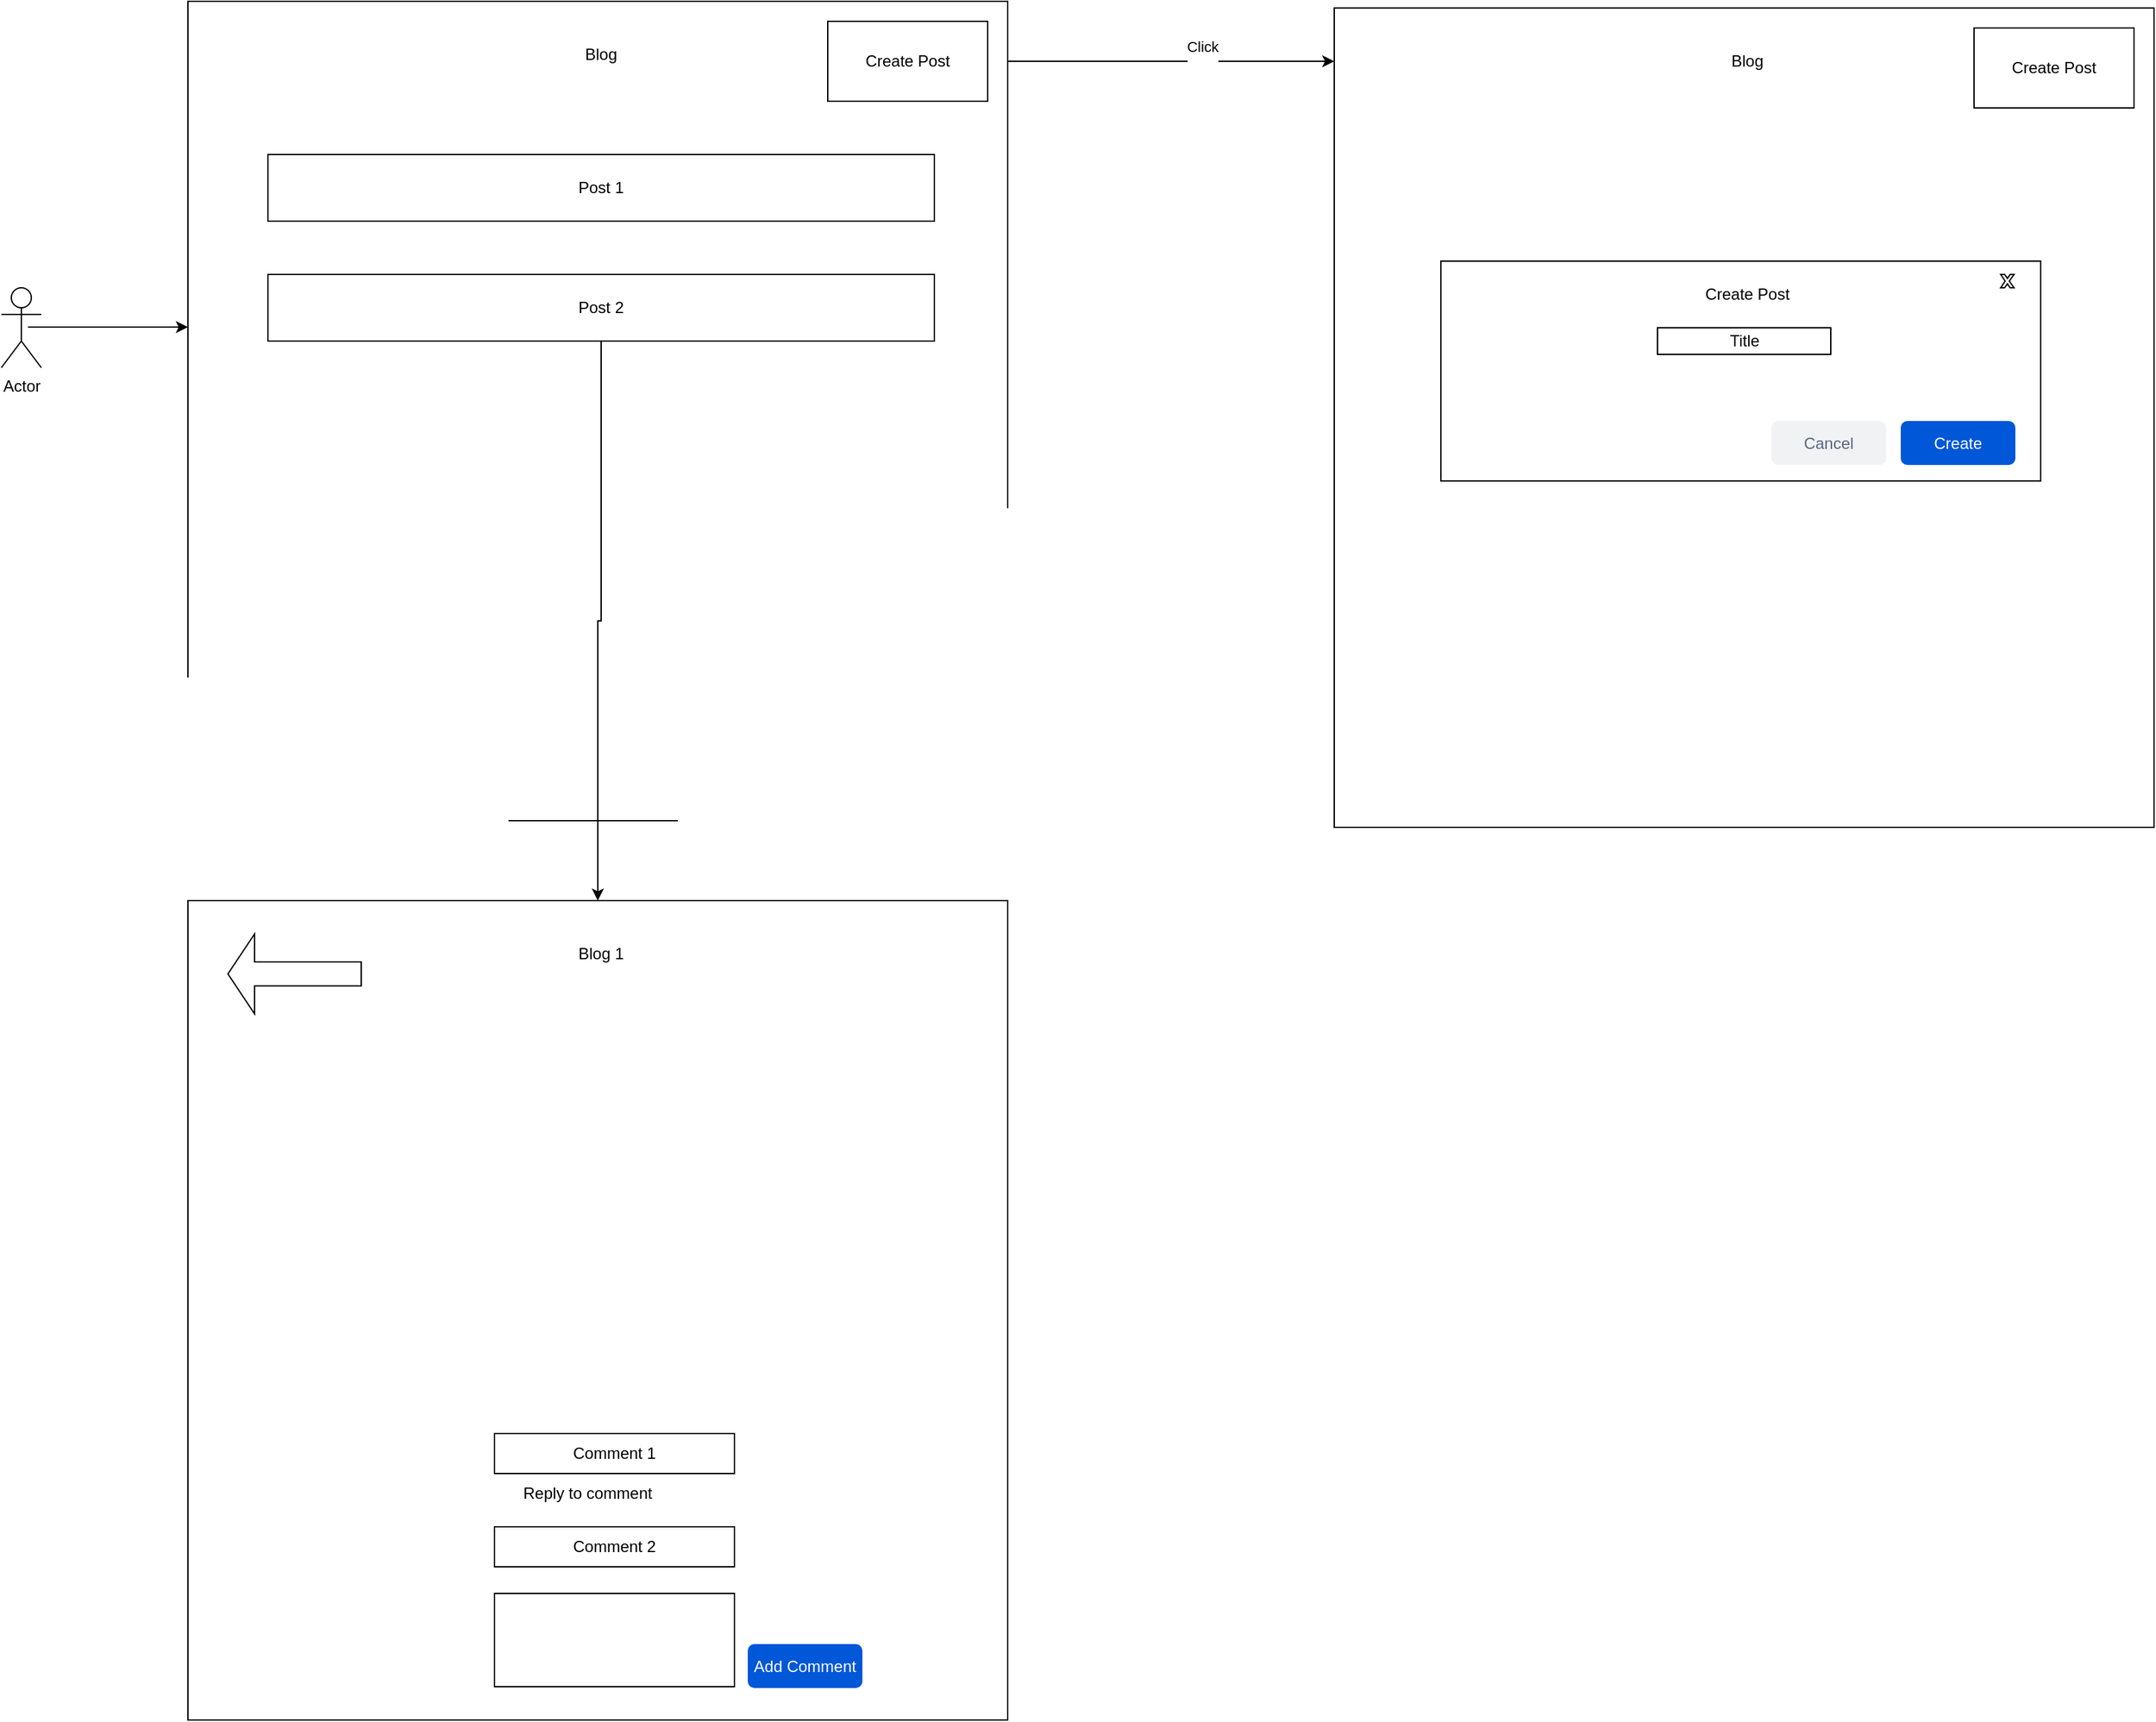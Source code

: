 <mxfile version="24.9.2" pages="9">
  <diagram name="App Overview" id="0c5tFVvAAkG9lXj8FfHK">
    <mxGraphModel dx="1140" dy="722" grid="1" gridSize="10" guides="1" tooltips="1" connect="1" arrows="1" fold="1" page="1" pageScale="1" pageWidth="850" pageHeight="1100" math="0" shadow="0">
      <root>
        <mxCell id="0" />
        <mxCell id="1" parent="0" />
        <mxCell id="r4vun5KaD06_ax7y5HN8-2" value="Actor" style="shape=umlActor;verticalLabelPosition=bottom;verticalAlign=top;html=1;outlineConnect=0;" vertex="1" parent="1">
          <mxGeometry x="30" y="250" width="30" height="60" as="geometry" />
        </mxCell>
        <mxCell id="r4vun5KaD06_ax7y5HN8-3" value="" style="endArrow=classic;html=1;rounded=0;" edge="1" parent="1">
          <mxGeometry width="50" height="50" relative="1" as="geometry">
            <mxPoint x="50" y="279.5" as="sourcePoint" />
            <mxPoint x="170" y="279.5" as="targetPoint" />
          </mxGeometry>
        </mxCell>
        <mxCell id="r4vun5KaD06_ax7y5HN8-12" value="" style="endArrow=classic;html=1;rounded=0;" edge="1" parent="1" source="r4vun5KaD06_ax7y5HN8-11">
          <mxGeometry width="50" height="50" relative="1" as="geometry">
            <mxPoint x="770" y="80" as="sourcePoint" />
            <mxPoint x="1030" y="80" as="targetPoint" />
          </mxGeometry>
        </mxCell>
        <mxCell id="r4vun5KaD06_ax7y5HN8-21" value="Click&lt;div&gt;&lt;br&gt;&lt;/div&gt;" style="edgeLabel;html=1;align=center;verticalAlign=middle;resizable=0;points=[];" vertex="1" connectable="0" parent="r4vun5KaD06_ax7y5HN8-12">
          <mxGeometry x="0.234" y="4" relative="1" as="geometry">
            <mxPoint as="offset" />
          </mxGeometry>
        </mxCell>
        <mxCell id="r4vun5KaD06_ax7y5HN8-14" value="" style="group" vertex="1" connectable="0" parent="1">
          <mxGeometry x="170" y="35" width="615" height="615" as="geometry" />
        </mxCell>
        <mxCell id="r4vun5KaD06_ax7y5HN8-1" value="" style="whiteSpace=wrap;html=1;aspect=fixed;" vertex="1" parent="r4vun5KaD06_ax7y5HN8-14">
          <mxGeometry width="615" height="615" as="geometry" />
        </mxCell>
        <mxCell id="r4vun5KaD06_ax7y5HN8-6" value="Post 1" style="rounded=0;whiteSpace=wrap;html=1;" vertex="1" parent="r4vun5KaD06_ax7y5HN8-14">
          <mxGeometry x="60" y="115" width="500" height="50" as="geometry" />
        </mxCell>
        <mxCell id="r4vun5KaD06_ax7y5HN8-9" value="Post 2" style="rounded=0;whiteSpace=wrap;html=1;" vertex="1" parent="r4vun5KaD06_ax7y5HN8-14">
          <mxGeometry x="60" y="205" width="500" height="50" as="geometry" />
        </mxCell>
        <mxCell id="r4vun5KaD06_ax7y5HN8-10" value="Blog" style="text;html=1;align=center;verticalAlign=middle;whiteSpace=wrap;rounded=0;" vertex="1" parent="r4vun5KaD06_ax7y5HN8-14">
          <mxGeometry x="280" y="25" width="60" height="30" as="geometry" />
        </mxCell>
        <mxCell id="r4vun5KaD06_ax7y5HN8-11" value="Create Post" style="rounded=0;whiteSpace=wrap;html=1;" vertex="1" parent="r4vun5KaD06_ax7y5HN8-14">
          <mxGeometry x="480" y="15" width="120" height="60" as="geometry" />
        </mxCell>
        <mxCell id="r4vun5KaD06_ax7y5HN8-15" value="" style="group" vertex="1" connectable="0" parent="1">
          <mxGeometry x="1030" y="40" width="615" height="615" as="geometry" />
        </mxCell>
        <mxCell id="r4vun5KaD06_ax7y5HN8-16" value="" style="whiteSpace=wrap;html=1;aspect=fixed;" vertex="1" parent="r4vun5KaD06_ax7y5HN8-15">
          <mxGeometry width="615" height="615" as="geometry" />
        </mxCell>
        <mxCell id="r4vun5KaD06_ax7y5HN8-18" value="" style="rounded=0;whiteSpace=wrap;html=1;" vertex="1" parent="r4vun5KaD06_ax7y5HN8-15">
          <mxGeometry x="80" y="190" width="450" height="165" as="geometry" />
        </mxCell>
        <mxCell id="r4vun5KaD06_ax7y5HN8-19" value="Blog" style="text;html=1;align=center;verticalAlign=middle;whiteSpace=wrap;rounded=0;" vertex="1" parent="r4vun5KaD06_ax7y5HN8-15">
          <mxGeometry x="280" y="25" width="60" height="30" as="geometry" />
        </mxCell>
        <mxCell id="r4vun5KaD06_ax7y5HN8-20" value="Create Post" style="rounded=0;whiteSpace=wrap;html=1;" vertex="1" parent="r4vun5KaD06_ax7y5HN8-15">
          <mxGeometry x="480" y="15" width="120" height="60" as="geometry" />
        </mxCell>
        <mxCell id="r4vun5KaD06_ax7y5HN8-22" value="Create Post" style="text;html=1;align=center;verticalAlign=middle;whiteSpace=wrap;rounded=0;" vertex="1" parent="r4vun5KaD06_ax7y5HN8-15">
          <mxGeometry x="260" y="200" width="100" height="30" as="geometry" />
        </mxCell>
        <mxCell id="r4vun5KaD06_ax7y5HN8-23" value="" style="verticalLabelPosition=bottom;verticalAlign=top;html=1;shape=mxgraph.basic.x" vertex="1" parent="r4vun5KaD06_ax7y5HN8-15">
          <mxGeometry x="500" y="200" width="10" height="10" as="geometry" />
        </mxCell>
        <mxCell id="r4vun5KaD06_ax7y5HN8-24" value="Title" style="rounded=0;whiteSpace=wrap;html=1;" vertex="1" parent="r4vun5KaD06_ax7y5HN8-15">
          <mxGeometry x="242.5" y="240" width="130" height="20" as="geometry" />
        </mxCell>
        <mxCell id="r4vun5KaD06_ax7y5HN8-25" value="Create" style="rounded=1;fillColor=#0057D8;align=center;strokeColor=none;html=1;whiteSpace=wrap;fontColor=#ffffff;fontSize=12;sketch=0;" vertex="1" parent="r4vun5KaD06_ax7y5HN8-15">
          <mxGeometry x="425" y="310" width="86" height="33" as="geometry" />
        </mxCell>
        <mxCell id="r4vun5KaD06_ax7y5HN8-26" value="" style="html=1;shadow=0;dashed=0;shape=mxgraph.atlassian.checkbox;fillColor=#008465;strokeColor=none;html=1;sketch=0;" vertex="1" parent="r4vun5KaD06_ax7y5HN8-15">
          <mxGeometry x="400" y="319" width="14" height="14" as="geometry" />
        </mxCell>
        <mxCell id="r4vun5KaD06_ax7y5HN8-27" value="Cancel" style="rounded=1;fillColor=#F1F2F4;strokeColor=none;html=1;whiteSpace=wrap;fontColor=#596780;align=center;verticalAlign=middle;fontStyle=0;fontSize=12;sketch=0;" vertex="1" parent="r4vun5KaD06_ax7y5HN8-15">
          <mxGeometry x="328" y="310" width="86" height="33" as="geometry" />
        </mxCell>
        <mxCell id="YO2HToKKsO0m4CNEfXb3-3" value="" style="group" vertex="1" connectable="0" parent="1">
          <mxGeometry x="170.0" y="710" width="615" height="615" as="geometry" />
        </mxCell>
        <mxCell id="YO2HToKKsO0m4CNEfXb3-4" value="" style="whiteSpace=wrap;html=1;aspect=fixed;" vertex="1" parent="YO2HToKKsO0m4CNEfXb3-3">
          <mxGeometry width="615" height="615" as="geometry" />
        </mxCell>
        <mxCell id="YO2HToKKsO0m4CNEfXb3-7" value="Blog 1" style="text;html=1;align=center;verticalAlign=middle;whiteSpace=wrap;rounded=0;" vertex="1" parent="YO2HToKKsO0m4CNEfXb3-3">
          <mxGeometry x="280" y="25" width="60" height="30" as="geometry" />
        </mxCell>
        <mxCell id="YO2HToKKsO0m4CNEfXb3-9" value="" style="rounded=0;whiteSpace=wrap;html=1;" vertex="1" parent="YO2HToKKsO0m4CNEfXb3-3">
          <mxGeometry x="230" y="520" width="180" height="70" as="geometry" />
        </mxCell>
        <mxCell id="YO2HToKKsO0m4CNEfXb3-10" value="Add Comment" style="rounded=1;fillColor=#0057D8;strokeColor=none;html=1;whiteSpace=wrap;fontColor=#ffffff;align=center;verticalAlign=middle;fontStyle=0;fontSize=12;sketch=0;" vertex="1" parent="YO2HToKKsO0m4CNEfXb3-3">
          <mxGeometry x="420.0" y="558" width="86" height="33" as="geometry" />
        </mxCell>
        <mxCell id="YO2HToKKsO0m4CNEfXb3-11" value="Comment 1" style="rounded=0;whiteSpace=wrap;html=1;" vertex="1" parent="YO2HToKKsO0m4CNEfXb3-3">
          <mxGeometry x="230" y="400" width="180" height="30" as="geometry" />
        </mxCell>
        <mxCell id="YO2HToKKsO0m4CNEfXb3-12" value="Comment 2" style="rounded=0;whiteSpace=wrap;html=1;" vertex="1" parent="YO2HToKKsO0m4CNEfXb3-3">
          <mxGeometry x="230" y="470" width="180" height="30" as="geometry" />
        </mxCell>
        <mxCell id="YO2HToKKsO0m4CNEfXb3-14" value="Reply to comment" style="text;html=1;align=center;verticalAlign=middle;whiteSpace=wrap;rounded=0;" vertex="1" parent="YO2HToKKsO0m4CNEfXb3-3">
          <mxGeometry x="240" y="430" width="120" height="30" as="geometry" />
        </mxCell>
        <mxCell id="YO2HToKKsO0m4CNEfXb3-17" value="" style="shape=singleArrow;direction=west;whiteSpace=wrap;html=1;" vertex="1" parent="YO2HToKKsO0m4CNEfXb3-3">
          <mxGeometry x="30.0" y="25" width="100" height="60" as="geometry" />
        </mxCell>
        <mxCell id="YO2HToKKsO0m4CNEfXb3-16" style="edgeStyle=orthogonalEdgeStyle;rounded=0;orthogonalLoop=1;jettySize=auto;html=1;" edge="1" parent="1" source="r4vun5KaD06_ax7y5HN8-9" target="YO2HToKKsO0m4CNEfXb3-4">
          <mxGeometry relative="1" as="geometry" />
        </mxCell>
      </root>
    </mxGraphModel>
  </diagram>
  <diagram id="RkS-4mS7XXtay7RBTQX0" name="user engage app high level">
    <mxGraphModel dx="1026" dy="1750" grid="1" gridSize="10" guides="1" tooltips="1" connect="1" arrows="1" fold="1" page="1" pageScale="1" pageWidth="850" pageHeight="1100" math="0" shadow="0">
      <root>
        <mxCell id="0" />
        <mxCell id="1" parent="0" />
        <mxCell id="d6imGD6iK98xg0nwXcYG-7" style="edgeStyle=orthogonalEdgeStyle;rounded=0;orthogonalLoop=1;jettySize=auto;html=1;" edge="1" parent="1" source="d6imGD6iK98xg0nwXcYG-2" target="d6imGD6iK98xg0nwXcYG-6">
          <mxGeometry relative="1" as="geometry" />
        </mxCell>
        <mxCell id="d6imGD6iK98xg0nwXcYG-2" value="Actor" style="shape=umlActor;verticalLabelPosition=bottom;verticalAlign=top;html=1;outlineConnect=0;" vertex="1" parent="1">
          <mxGeometry x="30" y="150" width="30" height="60" as="geometry" />
        </mxCell>
        <mxCell id="d6imGD6iK98xg0nwXcYG-4" value="Browser&lt;div&gt;&lt;br&gt;&lt;/div&gt;" style="image;aspect=fixed;html=1;points=[];align=center;fontSize=12;image=img/lib/azure2/general/Browser.svg;" vertex="1" parent="1">
          <mxGeometry x="250" y="150" width="65" height="52" as="geometry" />
        </mxCell>
        <mxCell id="d6imGD6iK98xg0nwXcYG-8" style="edgeStyle=orthogonalEdgeStyle;rounded=0;orthogonalLoop=1;jettySize=auto;html=1;" edge="1" parent="1" source="d6imGD6iK98xg0nwXcYG-6" target="d6imGD6iK98xg0nwXcYG-3">
          <mxGeometry relative="1" as="geometry" />
        </mxCell>
        <mxCell id="d6imGD6iK98xg0nwXcYG-6" value="&lt;table&gt;&lt;tbody&gt;&lt;tr&gt;&lt;td&gt;&lt;br&gt;&lt;/td&gt;&lt;td&gt;&lt;br&gt;&lt;/td&gt;&lt;td&gt;&lt;br&gt;&lt;/td&gt;&lt;td&gt;&lt;br&gt;&lt;/td&gt;&lt;td&gt;&lt;br&gt;&lt;/td&gt;&lt;td&gt;&lt;br&gt;&lt;/td&gt;&lt;td&gt;&lt;br&gt;&lt;/td&gt;&lt;/tr&gt;&lt;tr&gt;&lt;td&gt;&lt;br&gt;&lt;/td&gt;&lt;td&gt;&lt;br&gt;&lt;/td&gt;&lt;td&gt;&lt;br&gt;&lt;/td&gt;&lt;td&gt;&lt;br&gt;&lt;/td&gt;&lt;td&gt;&lt;br&gt;&lt;/td&gt;&lt;td&gt;&lt;br&gt;&lt;/td&gt;&lt;td&gt;&lt;br&gt;&lt;/td&gt;&lt;/tr&gt;&lt;tr&gt;&lt;td&gt;&lt;br&gt;&lt;/td&gt;&lt;td&gt;&lt;br&gt;&lt;/td&gt;&lt;td&gt;&lt;br&gt;&lt;/td&gt;&lt;td&gt;&lt;br&gt;&lt;/td&gt;&lt;td&gt;&lt;br&gt;&lt;/td&gt;&lt;td&gt;&lt;br&gt;&lt;/td&gt;&lt;td&gt;&lt;br&gt;&lt;/td&gt;&lt;/tr&gt;&lt;tr&gt;&lt;td&gt;&lt;br&gt;&lt;/td&gt;&lt;td&gt;&lt;br&gt;&lt;/td&gt;&lt;td&gt;&lt;br&gt;&lt;/td&gt;&lt;td&gt;&lt;br&gt;&lt;/td&gt;&lt;td&gt;&lt;br&gt;&lt;/td&gt;&lt;td&gt;&lt;br&gt;&lt;/td&gt;&lt;td&gt;&lt;br&gt;&lt;/td&gt;&lt;/tr&gt;&lt;tr&gt;&lt;td&gt;&lt;br&gt;&lt;/td&gt;&lt;td&gt;&lt;br&gt;&lt;/td&gt;&lt;td&gt;&lt;br&gt;&lt;/td&gt;&lt;td&gt;&lt;br&gt;&lt;/td&gt;&lt;td&gt;&lt;br&gt;&lt;/td&gt;&lt;td&gt;&lt;br&gt;&lt;/td&gt;&lt;td&gt;&lt;br&gt;&lt;/td&gt;&lt;/tr&gt;&lt;tr&gt;&lt;td&gt;&lt;br&gt;&lt;/td&gt;&lt;td&gt;&lt;br&gt;&lt;/td&gt;&lt;td&gt;&lt;br&gt;&lt;/td&gt;&lt;td&gt;&lt;br&gt;&lt;/td&gt;&lt;td&gt;&lt;br&gt;&lt;/td&gt;&lt;td&gt;&lt;br&gt;&lt;/td&gt;&lt;td&gt;&lt;br&gt;&lt;/td&gt;&lt;/tr&gt;&lt;tr&gt;&lt;td&gt;&lt;br&gt;&lt;/td&gt;&lt;td&gt;&lt;br&gt;&lt;/td&gt;&lt;td&gt;&lt;br&gt;&lt;/td&gt;&lt;td&gt;&lt;br&gt;&lt;/td&gt;&lt;td&gt;&lt;br&gt;&lt;/td&gt;&lt;td&gt;&lt;br&gt;&lt;/td&gt;&lt;td&gt;&lt;br&gt;&lt;/td&gt;&lt;/tr&gt;&lt;/tbody&gt;&lt;/table&gt;" style="fontColor=#0066CC;verticalAlign=top;verticalLabelPosition=bottom;labelPosition=center;align=center;html=1;outlineConnect=0;fillColor=#CCCCCC;strokeColor=#6881B3;gradientColor=none;gradientDirection=north;strokeWidth=2;shape=mxgraph.networks.pc;" vertex="1" parent="1">
          <mxGeometry x="90" y="145" width="100" height="70" as="geometry" />
        </mxCell>
        <mxCell id="d6imGD6iK98xg0nwXcYG-9" style="edgeStyle=orthogonalEdgeStyle;rounded=0;orthogonalLoop=1;jettySize=auto;html=1;entryX=-0.062;entryY=0.615;entryDx=0;entryDy=0;entryPerimeter=0;" edge="1" parent="1" source="d6imGD6iK98xg0nwXcYG-6" target="d6imGD6iK98xg0nwXcYG-4">
          <mxGeometry relative="1" as="geometry" />
        </mxCell>
        <mxCell id="d6imGD6iK98xg0nwXcYG-11" value="" style="group" vertex="1" connectable="0" parent="1">
          <mxGeometry x="85" y="-70" width="110" height="120" as="geometry" />
        </mxCell>
        <mxCell id="d6imGD6iK98xg0nwXcYG-10" value="Public ip: 0.0.0.1" style="rounded=0;whiteSpace=wrap;html=1;glass=1;verticalAlign=top;" vertex="1" parent="d6imGD6iK98xg0nwXcYG-11">
          <mxGeometry width="110" height="120" as="geometry" />
        </mxCell>
        <mxCell id="d6imGD6iK98xg0nwXcYG-3" value="Router&lt;div&gt;&lt;br&gt;&lt;/div&gt;" style="sketch=0;verticalLabelPosition=bottom;sketch=0;aspect=fixed;html=1;verticalAlign=top;strokeColor=none;fillColor=#000000;align=center;outlineConnect=0;pointerEvents=1;shape=mxgraph.citrix2.wifi_router;" vertex="1" parent="d6imGD6iK98xg0nwXcYG-11">
          <mxGeometry x="30.05" y="50" width="49.9" height="50" as="geometry" />
        </mxCell>
        <mxCell id="d6imGD6iK98xg0nwXcYG-18" style="edgeStyle=orthogonalEdgeStyle;rounded=0;orthogonalLoop=1;jettySize=auto;html=1;entryX=0.556;entryY=0;entryDx=0;entryDy=0;entryPerimeter=0;" edge="1" parent="1" source="d6imGD6iK98xg0nwXcYG-4" target="d6imGD6iK98xg0nwXcYG-20">
          <mxGeometry relative="1" as="geometry">
            <mxPoint x="561.005" y="177.35" as="targetPoint" />
          </mxGeometry>
        </mxCell>
        <mxCell id="d6imGD6iK98xg0nwXcYG-19" value="blog.com" style="edgeLabel;html=1;align=center;verticalAlign=middle;resizable=0;points=[];" vertex="1" connectable="0" parent="d6imGD6iK98xg0nwXcYG-18">
          <mxGeometry x="-0.434" y="1" relative="1" as="geometry">
            <mxPoint x="25" y="1" as="offset" />
          </mxGeometry>
        </mxCell>
        <mxCell id="d6imGD6iK98xg0nwXcYG-22" value="" style="edgeStyle=orthogonalEdgeStyle;rounded=0;orthogonalLoop=1;jettySize=auto;html=1;" edge="1" parent="1" source="d6imGD6iK98xg0nwXcYG-20" target="d6imGD6iK98xg0nwXcYG-21">
          <mxGeometry relative="1" as="geometry" />
        </mxCell>
        <mxCell id="d6imGD6iK98xg0nwXcYG-20" value="" style="points=[];aspect=fixed;html=1;align=center;shadow=0;dashed=0;fillColor=#FF6A00;strokeColor=none;shape=mxgraph.alibaba_cloud.dns_domain_name_system;" vertex="1" parent="1">
          <mxGeometry x="370" y="380" width="55.8" height="54.9" as="geometry" />
        </mxCell>
        <mxCell id="d6imGD6iK98xg0nwXcYG-24" style="edgeStyle=orthogonalEdgeStyle;rounded=0;orthogonalLoop=1;jettySize=auto;html=1;" edge="1" parent="1" source="d6imGD6iK98xg0nwXcYG-21" target="d6imGD6iK98xg0nwXcYG-31">
          <mxGeometry relative="1" as="geometry">
            <mxPoint x="511.9" y="210" as="targetPoint" />
          </mxGeometry>
        </mxCell>
        <mxCell id="d6imGD6iK98xg0nwXcYG-25" value="yes" style="edgeLabel;html=1;align=center;verticalAlign=middle;resizable=0;points=[];" vertex="1" connectable="0" parent="d6imGD6iK98xg0nwXcYG-24">
          <mxGeometry x="-0.348" relative="1" as="geometry">
            <mxPoint as="offset" />
          </mxGeometry>
        </mxCell>
        <mxCell id="d6imGD6iK98xg0nwXcYG-30" style="edgeStyle=orthogonalEdgeStyle;rounded=0;orthogonalLoop=1;jettySize=auto;html=1;entryX=0;entryY=0.5;entryDx=0;entryDy=0;" edge="1" parent="1" source="d6imGD6iK98xg0nwXcYG-21" target="d6imGD6iK98xg0nwXcYG-29">
          <mxGeometry relative="1" as="geometry" />
        </mxCell>
        <mxCell id="d6imGD6iK98xg0nwXcYG-21" value="domain exists?" style="rhombus;whiteSpace=wrap;html=1;fillColor=#FF6A00;strokeColor=none;shadow=0;dashed=0;" vertex="1" parent="1">
          <mxGeometry x="493.7" y="367.45" width="76.3" height="80" as="geometry" />
        </mxCell>
        <mxCell id="d6imGD6iK98xg0nwXcYG-29" value="DNS not found" style="rounded=0;whiteSpace=wrap;html=1;" vertex="1" parent="1">
          <mxGeometry x="630" y="374.9" width="76.3" height="60" as="geometry" />
        </mxCell>
        <UserObject label="Server&lt;div&gt;&lt;br&gt;&lt;/div&gt;" link="data:page/id,MyQ6K6mgserKstN5wtNk" id="d6imGD6iK98xg0nwXcYG-31">
          <mxCell style="image;html=1;image=img/lib/clip_art/computers/Server_128x128.png" vertex="1" parent="1">
            <mxGeometry x="480" y="145" width="80" height="80" as="geometry" />
          </mxCell>
        </UserObject>
      </root>
    </mxGraphModel>
  </diagram>
  <diagram id="tY4K5Jx5A_PS14t0Z0hS" name="App architecture">
    <mxGraphModel dx="1026" dy="1750" grid="1" gridSize="10" guides="1" tooltips="1" connect="1" arrows="1" fold="1" page="1" pageScale="1" pageWidth="850" pageHeight="1100" math="0" shadow="0">
      <root>
        <mxCell id="0" />
        <mxCell id="1" parent="0" />
        <mxCell id="6vz8rKe293q5rdwhXEcq-6" value="" style="edgeStyle=orthogonalEdgeStyle;rounded=0;orthogonalLoop=1;jettySize=auto;html=1;" edge="1" parent="1" source="ovbPul3jTtXf5PKCSd0V-1" target="6vz8rKe293q5rdwhXEcq-5">
          <mxGeometry relative="1" as="geometry" />
        </mxCell>
        <mxCell id="6vz8rKe293q5rdwhXEcq-8" value="" style="edgeStyle=orthogonalEdgeStyle;rounded=0;orthogonalLoop=1;jettySize=auto;html=1;" edge="1" parent="1" source="ovbPul3jTtXf5PKCSd0V-1" target="6vz8rKe293q5rdwhXEcq-7">
          <mxGeometry relative="1" as="geometry" />
        </mxCell>
        <mxCell id="6vz8rKe293q5rdwhXEcq-10" value="" style="edgeStyle=orthogonalEdgeStyle;rounded=0;orthogonalLoop=1;jettySize=auto;html=1;" edge="1" parent="1" source="ovbPul3jTtXf5PKCSd0V-1" target="6vz8rKe293q5rdwhXEcq-9">
          <mxGeometry relative="1" as="geometry" />
        </mxCell>
        <mxCell id="6vz8rKe293q5rdwhXEcq-12" value="" style="edgeStyle=orthogonalEdgeStyle;rounded=0;orthogonalLoop=1;jettySize=auto;html=1;" edge="1" parent="1" source="ovbPul3jTtXf5PKCSd0V-1" target="6vz8rKe293q5rdwhXEcq-11">
          <mxGeometry relative="1" as="geometry" />
        </mxCell>
        <mxCell id="6vz8rKe293q5rdwhXEcq-14" value="" style="edgeStyle=orthogonalEdgeStyle;rounded=0;orthogonalLoop=1;jettySize=auto;html=1;" edge="1" parent="1" source="ovbPul3jTtXf5PKCSd0V-1" target="6vz8rKe293q5rdwhXEcq-13">
          <mxGeometry relative="1" as="geometry" />
        </mxCell>
        <mxCell id="6vz8rKe293q5rdwhXEcq-15" style="edgeStyle=orthogonalEdgeStyle;rounded=0;orthogonalLoop=1;jettySize=auto;html=1;" edge="1" parent="1" source="ovbPul3jTtXf5PKCSd0V-1" target="ovbPul3jTtXf5PKCSd0V-2">
          <mxGeometry relative="1" as="geometry" />
        </mxCell>
        <UserObject label="Posts service" link="data:page/id,rYMAm0tguLFf2HyyGp3A" id="ovbPul3jTtXf5PKCSd0V-1">
          <mxCell style="rounded=0;whiteSpace=wrap;html=1;" vertex="1" parent="1">
            <mxGeometry x="360" y="280" width="120" height="60" as="geometry" />
          </mxCell>
        </UserObject>
        <mxCell id="48orE2xQFGeXcOqI29G8-7" style="edgeStyle=orthogonalEdgeStyle;rounded=0;orthogonalLoop=1;jettySize=auto;html=1;entryX=0.5;entryY=1;entryDx=0;entryDy=0;" edge="1" parent="1" source="ovbPul3jTtXf5PKCSd0V-2" target="48orE2xQFGeXcOqI29G8-1">
          <mxGeometry relative="1" as="geometry" />
        </mxCell>
        <mxCell id="48orE2xQFGeXcOqI29G8-9" value="Port: 4001" style="edgeLabel;html=1;align=center;verticalAlign=middle;resizable=0;points=[];" vertex="1" connectable="0" parent="48orE2xQFGeXcOqI29G8-7">
          <mxGeometry x="0.4" y="2" relative="1" as="geometry">
            <mxPoint x="49" y="-2" as="offset" />
          </mxGeometry>
        </mxCell>
        <UserObject label="Comments Service" link="data:page/id,7Gu_2R2dX1TywbfyfCCd" id="ovbPul3jTtXf5PKCSd0V-2">
          <mxCell style="rounded=0;whiteSpace=wrap;html=1;" vertex="1" parent="1">
            <mxGeometry x="360" y="400" width="120" height="60" as="geometry" />
          </mxCell>
        </UserObject>
        <mxCell id="48orE2xQFGeXcOqI29G8-1" value="" style="image;html=1;image=img/lib/clip_art/computers/Server_128x128.png" vertex="1" parent="1">
          <mxGeometry x="170" y="330" width="80" height="80" as="geometry" />
        </mxCell>
        <mxCell id="48orE2xQFGeXcOqI29G8-6" style="edgeStyle=orthogonalEdgeStyle;rounded=0;orthogonalLoop=1;jettySize=auto;html=1;entryX=0.4;entryY=0.013;entryDx=0;entryDy=0;entryPerimeter=0;" edge="1" parent="1" source="ovbPul3jTtXf5PKCSd0V-1" target="48orE2xQFGeXcOqI29G8-1">
          <mxGeometry relative="1" as="geometry" />
        </mxCell>
        <mxCell id="48orE2xQFGeXcOqI29G8-8" value="Port: 4000" style="edgeLabel;html=1;align=center;verticalAlign=middle;resizable=0;points=[];" vertex="1" connectable="0" parent="48orE2xQFGeXcOqI29G8-6">
          <mxGeometry x="0.301" relative="1" as="geometry">
            <mxPoint x="36" as="offset" />
          </mxGeometry>
        </mxCell>
        <mxCell id="6vz8rKe293q5rdwhXEcq-5" value="Get All Posts&lt;div&gt;&lt;br&gt;&lt;/div&gt;" style="whiteSpace=wrap;html=1;rounded=0;" vertex="1" parent="1">
          <mxGeometry x="560" y="-220" width="120" height="60" as="geometry" />
        </mxCell>
        <mxCell id="6vz8rKe293q5rdwhXEcq-7" value="Create Post" style="whiteSpace=wrap;html=1;rounded=0;" vertex="1" parent="1">
          <mxGeometry x="560" y="-110" width="120" height="60" as="geometry" />
        </mxCell>
        <mxCell id="6vz8rKe293q5rdwhXEcq-9" value="Get a specific post" style="whiteSpace=wrap;html=1;rounded=0;" vertex="1" parent="1">
          <mxGeometry x="560" y="-20" width="120" height="60" as="geometry" />
        </mxCell>
        <mxCell id="6vz8rKe293q5rdwhXEcq-11" value="Delete Post" style="whiteSpace=wrap;html=1;rounded=0;" vertex="1" parent="1">
          <mxGeometry x="560" y="80" width="120" height="60" as="geometry" />
        </mxCell>
        <mxCell id="6vz8rKe293q5rdwhXEcq-13" value="Update Post" style="whiteSpace=wrap;html=1;rounded=0;" vertex="1" parent="1">
          <mxGeometry x="560" y="190" width="120" height="60" as="geometry" />
        </mxCell>
      </root>
    </mxGraphModel>
  </diagram>
  <diagram id="rYMAm0tguLFf2HyyGp3A" name="Posts service">
    <mxGraphModel dx="1026" dy="650" grid="1" gridSize="10" guides="1" tooltips="1" connect="1" arrows="1" fold="1" page="1" pageScale="1" pageWidth="850" pageHeight="1100" math="0" shadow="0">
      <root>
        <mxCell id="0" />
        <mxCell id="1" parent="0" />
        <mxCell id="hAyinlRfIFMEokRk3m5p-7" value="Routes" style="swimlane;childLayout=stackLayout;resizeParent=1;resizeParentMax=0;horizontal=1;startSize=20;horizontalStack=0;html=1;" vertex="1" parent="1">
          <mxGeometry x="150" y="320" width="590.0" height="750" as="geometry" />
        </mxCell>
        <mxCell id="hAyinlRfIFMEokRk3m5p-8" value="" style="swimlane;startSize=20;horizontal=0;html=1;" vertex="1" parent="hAyinlRfIFMEokRk3m5p-7">
          <mxGeometry y="20" width="590.0" height="490" as="geometry">
            <mxRectangle y="20" width="480" height="40" as="alternateBounds" />
          </mxGeometry>
        </mxCell>
        <mxCell id="hAyinlRfIFMEokRk3m5p-11" value="Pool" style="swimlane;childLayout=stackLayout;resizeParent=1;resizeParentMax=0;startSize=20;html=1;" vertex="1" parent="hAyinlRfIFMEokRk3m5p-8">
          <mxGeometry x="30.0" y="10" width="365.0" height="480" as="geometry">
            <mxRectangle x="30.0" y="10" width="60" height="30" as="alternateBounds" />
          </mxGeometry>
        </mxCell>
        <mxCell id="hAyinlRfIFMEokRk3m5p-12" value="Path" style="swimlane;startSize=20;html=1;" vertex="1" parent="hAyinlRfIFMEokRk3m5p-11">
          <mxGeometry y="20" width="120" height="460" as="geometry" />
        </mxCell>
        <mxCell id="hAyinlRfIFMEokRk3m5p-16" value="/posts" style="whiteSpace=wrap;html=1;" vertex="1" parent="hAyinlRfIFMEokRk3m5p-12">
          <mxGeometry x="-4.547e-13" y="20" width="120" height="60" as="geometry" />
        </mxCell>
        <mxCell id="hAyinlRfIFMEokRk3m5p-13" value="Method" style="swimlane;startSize=20;html=1;" vertex="1" parent="hAyinlRfIFMEokRk3m5p-11">
          <mxGeometry x="120" y="20" width="120" height="460" as="geometry" />
        </mxCell>
        <mxCell id="hAyinlRfIFMEokRk3m5p-18" value="GET" style="whiteSpace=wrap;html=1;" vertex="1" parent="hAyinlRfIFMEokRk3m5p-13">
          <mxGeometry x="-4.547e-13" y="20" width="120" height="60" as="geometry" />
        </mxCell>
        <mxCell id="wYWVbeK4JS08Cw-v2qcL-2" value="GET" style="whiteSpace=wrap;html=1;" vertex="1" parent="hAyinlRfIFMEokRk3m5p-13">
          <mxGeometry x="-4.547e-13" y="180" width="120" height="60" as="geometry" />
        </mxCell>
        <mxCell id="hAyinlRfIFMEokRk3m5p-14" value="Body?" style="swimlane;startSize=20;html=1;" vertex="1" parent="hAyinlRfIFMEokRk3m5p-11">
          <mxGeometry x="240" y="20" width="125.0" height="460" as="geometry" />
        </mxCell>
        <mxCell id="hAyinlRfIFMEokRk3m5p-24" value="{title:string}" style="whiteSpace=wrap;html=1;" vertex="1" parent="hAyinlRfIFMEokRk3m5p-14">
          <mxGeometry x="-4.547e-13" y="110" width="120" height="60" as="geometry" />
        </mxCell>
        <mxCell id="wYWVbeK4JS08Cw-v2qcL-3" value="X" style="whiteSpace=wrap;html=1;" vertex="1" parent="hAyinlRfIFMEokRk3m5p-14">
          <mxGeometry x="5.0" y="180" width="120" height="60" as="geometry" />
        </mxCell>
        <mxCell id="hAyinlRfIFMEokRk3m5p-15" value="Goal" style="swimlane;startSize=20;html=1;" vertex="1" parent="hAyinlRfIFMEokRk3m5p-8">
          <mxGeometry x="390.0" y="30" width="120" height="460" as="geometry" />
        </mxCell>
        <mxCell id="hAyinlRfIFMEokRk3m5p-19" value="Get All Posts" style="whiteSpace=wrap;html=1;" vertex="1" parent="hAyinlRfIFMEokRk3m5p-15">
          <mxGeometry x="-4.547e-13" y="20" width="120" height="60" as="geometry" />
        </mxCell>
        <mxCell id="hAyinlRfIFMEokRk3m5p-25" value="Create a Post&lt;div&gt;&lt;br&gt;&lt;/div&gt;" style="whiteSpace=wrap;html=1;" vertex="1" parent="hAyinlRfIFMEokRk3m5p-15">
          <mxGeometry x="-4.547e-13" y="110" width="120" height="60" as="geometry" />
        </mxCell>
        <mxCell id="hAyinlRfIFMEokRk3m5p-9" value="Lane 2" style="swimlane;startSize=20;horizontal=0;html=1;" vertex="1" parent="hAyinlRfIFMEokRk3m5p-7">
          <mxGeometry y="510" width="590.0" height="120" as="geometry" />
        </mxCell>
        <mxCell id="hAyinlRfIFMEokRk3m5p-10" value="Lane 3" style="swimlane;startSize=20;horizontal=0;html=1;" vertex="1" parent="hAyinlRfIFMEokRk3m5p-7">
          <mxGeometry y="630" width="590.0" height="120" as="geometry" />
        </mxCell>
        <mxCell id="hAyinlRfIFMEokRk3m5p-22" value="/posts" style="whiteSpace=wrap;html=1;" vertex="1" parent="1">
          <mxGeometry x="180" y="480" width="120" height="60" as="geometry" />
        </mxCell>
        <mxCell id="hAyinlRfIFMEokRk3m5p-23" value="POST" style="whiteSpace=wrap;html=1;" vertex="1" parent="1">
          <mxGeometry x="300" y="480" width="120" height="60" as="geometry" />
        </mxCell>
        <mxCell id="hAyinlRfIFMEokRk3m5p-26" value="X" style="whiteSpace=wrap;html=1;" vertex="1" parent="1">
          <mxGeometry x="420" y="390" width="120" height="60" as="geometry" />
        </mxCell>
        <mxCell id="wYWVbeK4JS08Cw-v2qcL-1" value="/posts/1" style="whiteSpace=wrap;html=1;" vertex="1" parent="1">
          <mxGeometry x="180" y="550" width="120" height="60" as="geometry" />
        </mxCell>
        <mxCell id="wYWVbeK4JS08Cw-v2qcL-4" value="Get a specific post" style="whiteSpace=wrap;html=1;" vertex="1" parent="1">
          <mxGeometry x="540" y="550" width="120" height="60" as="geometry" />
        </mxCell>
      </root>
    </mxGraphModel>
  </diagram>
  <diagram id="7Gu_2R2dX1TywbfyfCCd" name="Comments Service">
    <mxGraphModel dx="1026" dy="650" grid="1" gridSize="10" guides="1" tooltips="1" connect="1" arrows="1" fold="1" page="1" pageScale="1" pageWidth="850" pageHeight="1100" math="0" shadow="0">
      <root>
        <mxCell id="0" />
        <mxCell id="1" parent="0" />
        <mxCell id="FQwBhB1DwmwXMAQHFhK3-1" value="" style="swimlane;startSize=20;horizontal=0;html=1;" vertex="1" parent="1">
          <mxGeometry x="130" y="90" width="590.0" height="490" as="geometry">
            <mxRectangle y="20" width="480" height="40" as="alternateBounds" />
          </mxGeometry>
        </mxCell>
        <mxCell id="FQwBhB1DwmwXMAQHFhK3-2" value="Routes" style="swimlane;childLayout=stackLayout;resizeParent=1;resizeParentMax=0;startSize=20;html=1;" vertex="1" parent="FQwBhB1DwmwXMAQHFhK3-1">
          <mxGeometry x="30.0" y="10" width="365.0" height="480" as="geometry">
            <mxRectangle x="30.0" y="10" width="60" height="30" as="alternateBounds" />
          </mxGeometry>
        </mxCell>
        <mxCell id="FQwBhB1DwmwXMAQHFhK3-3" value="Path" style="swimlane;startSize=20;html=1;" vertex="1" parent="FQwBhB1DwmwXMAQHFhK3-2">
          <mxGeometry y="20" width="120" height="460" as="geometry" />
        </mxCell>
        <mxCell id="FQwBhB1DwmwXMAQHFhK3-4" value="/posts/:id/comments" style="whiteSpace=wrap;html=1;" vertex="1" parent="FQwBhB1DwmwXMAQHFhK3-3">
          <mxGeometry x="-4.547e-13" y="20" width="120" height="60" as="geometry" />
        </mxCell>
        <mxCell id="FQwBhB1DwmwXMAQHFhK3-5" value="Method" style="swimlane;startSize=20;html=1;" vertex="1" parent="FQwBhB1DwmwXMAQHFhK3-2">
          <mxGeometry x="120" y="20" width="120" height="460" as="geometry" />
        </mxCell>
        <mxCell id="FQwBhB1DwmwXMAQHFhK3-6" value="GET" style="whiteSpace=wrap;html=1;" vertex="1" parent="FQwBhB1DwmwXMAQHFhK3-5">
          <mxGeometry x="-4.547e-13" y="20" width="120" height="60" as="geometry" />
        </mxCell>
        <mxCell id="FQwBhB1DwmwXMAQHFhK3-8" value="Body?" style="swimlane;startSize=20;html=1;" vertex="1" parent="FQwBhB1DwmwXMAQHFhK3-2">
          <mxGeometry x="240" y="20" width="125.0" height="460" as="geometry" />
        </mxCell>
        <mxCell id="FQwBhB1DwmwXMAQHFhK3-9" value="{content:string}" style="whiteSpace=wrap;html=1;" vertex="1" parent="FQwBhB1DwmwXMAQHFhK3-8">
          <mxGeometry x="-4.547e-13" y="110" width="120" height="60" as="geometry" />
        </mxCell>
        <mxCell id="FQwBhB1DwmwXMAQHFhK3-11" value="Goal" style="swimlane;startSize=20;html=1;" vertex="1" parent="FQwBhB1DwmwXMAQHFhK3-1">
          <mxGeometry x="390.0" y="30" width="120" height="460" as="geometry" />
        </mxCell>
        <mxCell id="FQwBhB1DwmwXMAQHFhK3-12" value="Get All Comments" style="whiteSpace=wrap;html=1;" vertex="1" parent="FQwBhB1DwmwXMAQHFhK3-11">
          <mxGeometry x="-4.547e-13" y="20" width="120" height="60" as="geometry" />
        </mxCell>
        <mxCell id="FQwBhB1DwmwXMAQHFhK3-13" value="&lt;div&gt;Create a comment&lt;/div&gt;" style="whiteSpace=wrap;html=1;" vertex="1" parent="FQwBhB1DwmwXMAQHFhK3-11">
          <mxGeometry x="-4.547e-13" y="110" width="120" height="60" as="geometry" />
        </mxCell>
        <mxCell id="FQwBhB1DwmwXMAQHFhK3-14" value="/posts/id/comments" style="whiteSpace=wrap;html=1;" vertex="1" parent="1">
          <mxGeometry x="160" y="230" width="120" height="60" as="geometry" />
        </mxCell>
        <mxCell id="FQwBhB1DwmwXMAQHFhK3-15" value="POST" style="whiteSpace=wrap;html=1;" vertex="1" parent="1">
          <mxGeometry x="280" y="230" width="120" height="60" as="geometry" />
        </mxCell>
        <mxCell id="FQwBhB1DwmwXMAQHFhK3-16" value="X" style="whiteSpace=wrap;html=1;" vertex="1" parent="1">
          <mxGeometry x="400" y="140" width="120" height="60" as="geometry" />
        </mxCell>
      </root>
    </mxGraphModel>
  </diagram>
  <diagram id="yVNWeKlrKV_7KSGC9lbd" name="CPU">
    <mxGraphModel dx="1026" dy="650" grid="1" gridSize="10" guides="1" tooltips="1" connect="1" arrows="1" fold="1" page="1" pageScale="1" pageWidth="850" pageHeight="1100" math="0" shadow="0">
      <root>
        <mxCell id="0" />
        <mxCell id="1" parent="0" />
      </root>
    </mxGraphModel>
  </diagram>
  <diagram id="MyQ6K6mgserKstN5wtNk" name="Server">
    <mxGraphModel dx="1026" dy="650" grid="1" gridSize="10" guides="1" tooltips="1" connect="1" arrows="1" fold="1" page="1" pageScale="1" pageWidth="850" pageHeight="1100" math="0" shadow="0">
      <root>
        <mxCell id="0" />
        <mxCell id="1" parent="0" />
        <mxCell id="suxNOuf6GMxDfs4Z-bu6-1" value="CPU" style="pointerEvents=1;shadow=0;dashed=0;html=1;strokeColor=none;fillColor=#4495D1;labelPosition=center;verticalLabelPosition=bottom;verticalAlign=top;align=center;outlineConnect=0;shape=mxgraph.veeam.cpu;" vertex="1" parent="1">
          <mxGeometry x="425" y="230" width="44.8" height="44.8" as="geometry" />
        </mxCell>
        <mxCell id="suxNOuf6GMxDfs4Z-bu6-2" value="Hard disk" style="sketch=0;pointerEvents=1;shadow=0;dashed=0;html=1;strokeColor=none;fillColor=#505050;labelPosition=center;verticalLabelPosition=bottom;verticalAlign=top;outlineConnect=0;align=center;shape=mxgraph.office.devices.hard_disk;" vertex="1" parent="1">
          <mxGeometry x="427" y="120" width="40" height="54" as="geometry" />
        </mxCell>
      </root>
    </mxGraphModel>
  </diagram>
  <diagram id="aZqIep41oZ4ma04Jfyru" name="Monolithic server">
    <mxGraphModel dx="684" dy="1533" grid="1" gridSize="10" guides="1" tooltips="1" connect="1" arrows="1" fold="1" page="1" pageScale="1" pageWidth="850" pageHeight="1100" math="0" shadow="0">
      <root>
        <mxCell id="0" />
        <mxCell id="1" parent="0" />
        <mxCell id="0KxbMmZCzFer52kpn4cY-20" value="" style="whiteSpace=wrap;html=1;fillColor=#E6E6E6;fontColor=#ffffff;strokeColor=#006EAF;" parent="1" vertex="1">
          <mxGeometry x="1150" y="230" width="240" height="200" as="geometry" />
        </mxCell>
        <mxCell id="0KxbMmZCzFer52kpn4cY-2" value="" style="whiteSpace=wrap;html=1;fillColor=#E6E6E6;fontColor=#ffffff;strokeColor=#006EAF;gradientColor=none;" parent="1" vertex="1">
          <mxGeometry x="500" y="230" width="610" height="200" as="geometry" />
        </mxCell>
        <mxCell id="0KxbMmZCzFer52kpn4cY-7" value="" style="edgeStyle=orthogonalEdgeStyle;rounded=0;orthogonalLoop=1;jettySize=auto;html=1;" parent="1" source="0KxbMmZCzFer52kpn4cY-5" target="0KxbMmZCzFer52kpn4cY-6" edge="1">
          <mxGeometry relative="1" as="geometry" />
        </mxCell>
        <mxCell id="0KxbMmZCzFer52kpn4cY-5" value="Moddleware" style="rounded=0;whiteSpace=wrap;html=1;" parent="1" vertex="1">
          <mxGeometry x="540" y="250" width="120" height="160" as="geometry" />
        </mxCell>
        <mxCell id="0KxbMmZCzFer52kpn4cY-9" value="" style="edgeStyle=orthogonalEdgeStyle;rounded=0;orthogonalLoop=1;jettySize=auto;html=1;" parent="1" source="0KxbMmZCzFer52kpn4cY-6" target="0KxbMmZCzFer52kpn4cY-8" edge="1">
          <mxGeometry relative="1" as="geometry" />
        </mxCell>
        <mxCell id="0KxbMmZCzFer52kpn4cY-10" value="" style="edgeStyle=orthogonalEdgeStyle;rounded=0;orthogonalLoop=1;jettySize=auto;html=1;" parent="1" source="0KxbMmZCzFer52kpn4cY-6" target="0KxbMmZCzFer52kpn4cY-8" edge="1">
          <mxGeometry relative="1" as="geometry" />
        </mxCell>
        <mxCell id="0KxbMmZCzFer52kpn4cY-12" value="" style="edgeStyle=orthogonalEdgeStyle;rounded=0;orthogonalLoop=1;jettySize=auto;html=1;" parent="1" source="0KxbMmZCzFer52kpn4cY-6" target="0KxbMmZCzFer52kpn4cY-11" edge="1">
          <mxGeometry relative="1" as="geometry" />
        </mxCell>
        <mxCell id="0KxbMmZCzFer52kpn4cY-14" value="" style="edgeStyle=orthogonalEdgeStyle;rounded=0;orthogonalLoop=1;jettySize=auto;html=1;" parent="1" source="0KxbMmZCzFer52kpn4cY-6" target="0KxbMmZCzFer52kpn4cY-13" edge="1">
          <mxGeometry relative="1" as="geometry" />
        </mxCell>
        <mxCell id="0KxbMmZCzFer52kpn4cY-6" value="Router" style="rounded=0;whiteSpace=wrap;html=1;" parent="1" vertex="1">
          <mxGeometry x="680" y="250" width="120" height="160" as="geometry" />
        </mxCell>
        <mxCell id="0KxbMmZCzFer52kpn4cY-8" value="Feature A" style="rounded=0;whiteSpace=wrap;html=1;fillColor=#FFFFCC;" parent="1" vertex="1">
          <mxGeometry x="850" y="250" width="240" height="30" as="geometry" />
        </mxCell>
        <mxCell id="0KxbMmZCzFer52kpn4cY-11" value="Feature B" style="whiteSpace=wrap;html=1;rounded=0;fillColor=#FFCCCC;" parent="1" vertex="1">
          <mxGeometry x="850" y="310" width="240" height="30" as="geometry" />
        </mxCell>
        <mxCell id="0KxbMmZCzFer52kpn4cY-13" value="Feature C" style="whiteSpace=wrap;html=1;rounded=0;fillColor=#CCFFFF;" parent="1" vertex="1">
          <mxGeometry x="850" y="370" width="240" height="30" as="geometry" />
        </mxCell>
        <mxCell id="0KxbMmZCzFer52kpn4cY-19" value="&lt;h1&gt;Monolith Server&lt;/h1&gt;" style="text;html=1;align=center;verticalAlign=middle;whiteSpace=wrap;rounded=0;" parent="1" vertex="1">
          <mxGeometry x="685" y="190" width="240" height="30" as="geometry" />
        </mxCell>
        <mxCell id="0KxbMmZCzFer52kpn4cY-21" value="## What is a Microservice?&lt;br&gt;&lt;br&gt;Let&#39;s start by reviewing how you might be building servers currently. You are likely familiar with Monolithic architectures. This is a common approach to building servers.&lt;br&gt;In a monolithic server, all the code needed to implement the application resides in a single codebase, which is deployed as one discrete unit. Here&#39;s a typical flow in a monolithic server:&lt;br&gt;1. A request comes from a user device.&lt;br&gt;2. The request flows into the application, possibly passing through preprocessing middleware.&lt;br&gt;3. The request is routed to a specific feature.&lt;br&gt;4. The feature processes the request, potentially reading or writing data to a database.&lt;br&gt;5. A response is formulated and sent back to the requester.&lt;br&gt;&lt;br&gt;To summarize, a monolithic server contains all the routing, middleware, business logic, and database access code required to implement all features of the application. This encapsulates the essence of a monolithic architecture." style="text;overflow=hidden;rounded=0;fillColor=#ebebeb;fillStyle=auto;gradientColor=none;whiteSpace=wrap;html=1;" parent="1" vertex="1">
          <mxGeometry x="500" y="-80" width="970" height="260" as="geometry" />
        </mxCell>
        <mxCell id="0KxbMmZCzFer52kpn4cY-23" value="Request" style="rounded=0;whiteSpace=wrap;html=1;fillColor=#FFCCE6;" parent="1" vertex="1">
          <mxGeometry x="360" y="315" width="90" height="30" as="geometry" />
        </mxCell>
        <mxCell id="0KxbMmZCzFer52kpn4cY-25" value="&lt;h1&gt;Database&lt;/h1&gt;" style="text;html=1;align=center;verticalAlign=middle;whiteSpace=wrap;rounded=0;" parent="1" vertex="1">
          <mxGeometry x="1240" y="190" width="60" height="30" as="geometry" />
        </mxCell>
        <mxCell id="0KxbMmZCzFer52kpn4cY-30" value="Data" style="rounded=1;whiteSpace=wrap;html=1;" parent="1" vertex="1">
          <mxGeometry x="1170" y="240" width="200" height="50" as="geometry" />
        </mxCell>
        <mxCell id="0KxbMmZCzFer52kpn4cY-31" value="Data" style="rounded=1;whiteSpace=wrap;html=1;" parent="1" vertex="1">
          <mxGeometry x="1170" y="340" width="200" height="55" as="geometry" />
        </mxCell>
        <mxCell id="A14rbHiQVgf9pGi3g11g-1" value="" style="whiteSpace=wrap;html=1;fillColor=#dae8fc;strokeColor=#6c8ebf;" vertex="1" parent="1">
          <mxGeometry x="500" y="610" width="610" height="250" as="geometry" />
        </mxCell>
        <mxCell id="A14rbHiQVgf9pGi3g11g-3" value="Moddleware" style="rounded=0;whiteSpace=wrap;html=1;" vertex="1" parent="1">
          <mxGeometry x="520" y="670" width="120" height="120" as="geometry" />
        </mxCell>
        <mxCell id="A14rbHiQVgf9pGi3g11g-12" value="&lt;h2&gt;A monolith contains&lt;/h2&gt;" style="text;html=1;align=center;verticalAlign=middle;whiteSpace=wrap;rounded=0;" vertex="1" parent="1">
          <mxGeometry x="685" y="620" width="240" height="30" as="geometry" />
        </mxCell>
        <mxCell id="A14rbHiQVgf9pGi3g11g-13" value="Routing" style="rounded=0;whiteSpace=wrap;html=1;" vertex="1" parent="1">
          <mxGeometry x="670" y="670" width="120" height="120" as="geometry" />
        </mxCell>
        <mxCell id="A14rbHiQVgf9pGi3g11g-14" value="Business logic" style="rounded=0;whiteSpace=wrap;html=1;" vertex="1" parent="1">
          <mxGeometry x="820" y="670" width="120" height="120" as="geometry" />
        </mxCell>
        <mxCell id="A14rbHiQVgf9pGi3g11g-15" value="Database access" style="rounded=0;whiteSpace=wrap;html=1;" vertex="1" parent="1">
          <mxGeometry x="970" y="670" width="120" height="120" as="geometry" />
        </mxCell>
        <mxCell id="A14rbHiQVgf9pGi3g11g-16" value="&lt;h2&gt;&lt;span style=&quot;font-weight: normal;&quot;&gt;to implement &lt;/span&gt;all features &lt;span style=&quot;font-weight: normal;&quot;&gt;of our app&lt;/span&gt;&lt;/h2&gt;" style="text;html=1;align=center;verticalAlign=middle;whiteSpace=wrap;rounded=0;" vertex="1" parent="1">
          <mxGeometry x="580" y="810" width="420" height="30" as="geometry" />
        </mxCell>
      </root>
    </mxGraphModel>
  </diagram>
  <diagram id="vNPr-wsKOIXsofkCWJLa" name="Microservice">
    <mxGraphModel dx="1466" dy="929" grid="1" gridSize="10" guides="1" tooltips="1" connect="1" arrows="1" fold="1" page="1" pageScale="1" pageWidth="850" pageHeight="1100" math="0" shadow="0">
      <root>
        <mxCell id="0" />
        <mxCell id="1" parent="0" />
        <mxCell id="2fLScxl3ieeY5KlzS-4u-2" value="" style="whiteSpace=wrap;html=1;fillColor=#dae8fc;strokeColor=#6c8ebf;" vertex="1" parent="1">
          <mxGeometry x="160" y="140" width="610" height="250" as="geometry" />
        </mxCell>
        <mxCell id="2fLScxl3ieeY5KlzS-4u-3" value="Moddleware" style="rounded=0;whiteSpace=wrap;html=1;" vertex="1" parent="1">
          <mxGeometry x="180" y="200" width="120" height="120" as="geometry" />
        </mxCell>
        <mxCell id="2fLScxl3ieeY5KlzS-4u-4" value="&lt;h2&gt;A single microservice contains&lt;/h2&gt;" style="text;html=1;align=center;verticalAlign=middle;whiteSpace=wrap;rounded=0;" vertex="1" parent="1">
          <mxGeometry x="312.5" y="150" width="305" height="30" as="geometry" />
        </mxCell>
        <mxCell id="2fLScxl3ieeY5KlzS-4u-5" value="Routing" style="rounded=0;whiteSpace=wrap;html=1;" vertex="1" parent="1">
          <mxGeometry x="330" y="200" width="120" height="120" as="geometry" />
        </mxCell>
        <mxCell id="2fLScxl3ieeY5KlzS-4u-6" value="Business logic" style="rounded=0;whiteSpace=wrap;html=1;" vertex="1" parent="1">
          <mxGeometry x="480" y="200" width="120" height="120" as="geometry" />
        </mxCell>
        <mxCell id="2fLScxl3ieeY5KlzS-4u-7" value="Database access" style="rounded=0;whiteSpace=wrap;html=1;" vertex="1" parent="1">
          <mxGeometry x="630" y="200" width="120" height="120" as="geometry" />
        </mxCell>
        <mxCell id="2fLScxl3ieeY5KlzS-4u-8" value="&lt;h2&gt;&lt;span style=&quot;font-weight: normal;&quot;&gt;to implement &lt;/span&gt;one feature&amp;nbsp;&lt;span style=&quot;font-weight: normal;&quot;&gt;of our app&lt;/span&gt;&lt;/h2&gt;" style="text;html=1;align=center;verticalAlign=middle;whiteSpace=wrap;rounded=0;" vertex="1" parent="1">
          <mxGeometry x="240" y="340" width="420" height="30" as="geometry" />
        </mxCell>
        <mxCell id="2fLScxl3ieeY5KlzS-4u-9" value="Request" style="rounded=0;whiteSpace=wrap;html=1;fillColor=#FFCCE6;" vertex="1" parent="1">
          <mxGeometry x="10.0" y="820" width="90" height="30" as="geometry" />
        </mxCell>
        <mxCell id="2fLScxl3ieeY5KlzS-4u-22" value="" style="group" vertex="1" connectable="0" parent="1">
          <mxGeometry x="160" y="500" width="550" height="140" as="geometry" />
        </mxCell>
        <mxCell id="2fLScxl3ieeY5KlzS-4u-19" value="" style="group" vertex="1" connectable="0" parent="2fLScxl3ieeY5KlzS-4u-22">
          <mxGeometry x="410" width="140" height="140" as="geometry" />
        </mxCell>
        <mxCell id="2fLScxl3ieeY5KlzS-4u-15" value="&lt;b&gt;DB for A&lt;/b&gt;&lt;hr&gt;" style="rounded=0;whiteSpace=wrap;html=1;fillColor=#E6E6E6;verticalAlign=top;" vertex="1" parent="2fLScxl3ieeY5KlzS-4u-19">
          <mxGeometry width="140" height="140" as="geometry" />
        </mxCell>
        <mxCell id="2fLScxl3ieeY5KlzS-4u-16" value="Data" style="rounded=0;whiteSpace=wrap;html=1;" vertex="1" parent="2fLScxl3ieeY5KlzS-4u-19">
          <mxGeometry x="25" y="50" width="90" height="70" as="geometry" />
        </mxCell>
        <mxCell id="2fLScxl3ieeY5KlzS-4u-20" value="" style="group" vertex="1" connectable="0" parent="2fLScxl3ieeY5KlzS-4u-22">
          <mxGeometry width="370" height="140" as="geometry" />
        </mxCell>
        <mxCell id="2fLScxl3ieeY5KlzS-4u-10" value="&lt;b&gt;Service A&lt;/b&gt;&lt;hr&gt;" style="rounded=0;whiteSpace=wrap;html=1;fillColor=#E6E6E6;verticalAlign=top;" vertex="1" parent="2fLScxl3ieeY5KlzS-4u-20">
          <mxGeometry width="370" height="140" as="geometry" />
        </mxCell>
        <mxCell id="2fLScxl3ieeY5KlzS-4u-17" style="edgeStyle=orthogonalEdgeStyle;rounded=0;orthogonalLoop=1;jettySize=auto;html=1;" edge="1" parent="2fLScxl3ieeY5KlzS-4u-20" source="2fLScxl3ieeY5KlzS-4u-11" target="2fLScxl3ieeY5KlzS-4u-12">
          <mxGeometry relative="1" as="geometry" />
        </mxCell>
        <mxCell id="2fLScxl3ieeY5KlzS-4u-11" value="Auth middlewate" style="rounded=0;whiteSpace=wrap;html=1;" vertex="1" parent="2fLScxl3ieeY5KlzS-4u-20">
          <mxGeometry x="20" y="50" width="90" height="70" as="geometry" />
        </mxCell>
        <mxCell id="2fLScxl3ieeY5KlzS-4u-18" style="edgeStyle=orthogonalEdgeStyle;rounded=0;orthogonalLoop=1;jettySize=auto;html=1;" edge="1" parent="2fLScxl3ieeY5KlzS-4u-20" source="2fLScxl3ieeY5KlzS-4u-12" target="2fLScxl3ieeY5KlzS-4u-13">
          <mxGeometry relative="1" as="geometry" />
        </mxCell>
        <mxCell id="2fLScxl3ieeY5KlzS-4u-12" value="Router" style="rounded=0;whiteSpace=wrap;html=1;" vertex="1" parent="2fLScxl3ieeY5KlzS-4u-20">
          <mxGeometry x="130" y="50" width="90" height="70" as="geometry" />
        </mxCell>
        <mxCell id="2fLScxl3ieeY5KlzS-4u-13" value="Feature A" style="rounded=0;whiteSpace=wrap;html=1;fillColor=#FFCCE6;" vertex="1" parent="2fLScxl3ieeY5KlzS-4u-20">
          <mxGeometry x="245" y="70" width="105" height="30" as="geometry" />
        </mxCell>
        <mxCell id="2fLScxl3ieeY5KlzS-4u-21" style="edgeStyle=orthogonalEdgeStyle;rounded=0;orthogonalLoop=1;jettySize=auto;html=1;" edge="1" parent="2fLScxl3ieeY5KlzS-4u-22" source="2fLScxl3ieeY5KlzS-4u-13" target="2fLScxl3ieeY5KlzS-4u-16">
          <mxGeometry relative="1" as="geometry" />
        </mxCell>
        <mxCell id="2fLScxl3ieeY5KlzS-4u-23" value="" style="group" vertex="1" connectable="0" parent="1">
          <mxGeometry x="160" y="670" width="550" height="140" as="geometry" />
        </mxCell>
        <mxCell id="2fLScxl3ieeY5KlzS-4u-24" value="" style="group" vertex="1" connectable="0" parent="2fLScxl3ieeY5KlzS-4u-23">
          <mxGeometry x="410" width="140" height="140" as="geometry" />
        </mxCell>
        <mxCell id="2fLScxl3ieeY5KlzS-4u-25" value="&lt;b&gt;DB for B&lt;/b&gt;&lt;hr&gt;" style="rounded=0;whiteSpace=wrap;html=1;fillColor=#E6E6E6;verticalAlign=top;" vertex="1" parent="2fLScxl3ieeY5KlzS-4u-24">
          <mxGeometry width="140" height="140" as="geometry" />
        </mxCell>
        <mxCell id="2fLScxl3ieeY5KlzS-4u-26" value="Data" style="rounded=0;whiteSpace=wrap;html=1;" vertex="1" parent="2fLScxl3ieeY5KlzS-4u-24">
          <mxGeometry x="25" y="50" width="90" height="70" as="geometry" />
        </mxCell>
        <mxCell id="2fLScxl3ieeY5KlzS-4u-27" value="" style="group" vertex="1" connectable="0" parent="2fLScxl3ieeY5KlzS-4u-23">
          <mxGeometry width="370" height="140" as="geometry" />
        </mxCell>
        <mxCell id="2fLScxl3ieeY5KlzS-4u-28" value="&lt;b&gt;Service B&lt;/b&gt;&lt;hr&gt;" style="rounded=0;whiteSpace=wrap;html=1;fillColor=#E6E6E6;verticalAlign=top;" vertex="1" parent="2fLScxl3ieeY5KlzS-4u-27">
          <mxGeometry width="370" height="140" as="geometry" />
        </mxCell>
        <mxCell id="2fLScxl3ieeY5KlzS-4u-29" style="edgeStyle=orthogonalEdgeStyle;rounded=0;orthogonalLoop=1;jettySize=auto;html=1;" edge="1" parent="2fLScxl3ieeY5KlzS-4u-27" source="2fLScxl3ieeY5KlzS-4u-30" target="2fLScxl3ieeY5KlzS-4u-32">
          <mxGeometry relative="1" as="geometry" />
        </mxCell>
        <mxCell id="2fLScxl3ieeY5KlzS-4u-30" value="Auth middlewate" style="rounded=0;whiteSpace=wrap;html=1;" vertex="1" parent="2fLScxl3ieeY5KlzS-4u-27">
          <mxGeometry x="20" y="50" width="90" height="70" as="geometry" />
        </mxCell>
        <mxCell id="2fLScxl3ieeY5KlzS-4u-31" style="edgeStyle=orthogonalEdgeStyle;rounded=0;orthogonalLoop=1;jettySize=auto;html=1;" edge="1" parent="2fLScxl3ieeY5KlzS-4u-27" source="2fLScxl3ieeY5KlzS-4u-32" target="2fLScxl3ieeY5KlzS-4u-33">
          <mxGeometry relative="1" as="geometry" />
        </mxCell>
        <mxCell id="2fLScxl3ieeY5KlzS-4u-32" value="Router" style="rounded=0;whiteSpace=wrap;html=1;" vertex="1" parent="2fLScxl3ieeY5KlzS-4u-27">
          <mxGeometry x="130" y="50" width="90" height="70" as="geometry" />
        </mxCell>
        <mxCell id="2fLScxl3ieeY5KlzS-4u-33" value="Feature A" style="rounded=0;whiteSpace=wrap;html=1;fillColor=#FFCCE6;" vertex="1" parent="2fLScxl3ieeY5KlzS-4u-27">
          <mxGeometry x="245" y="70" width="105" height="30" as="geometry" />
        </mxCell>
        <mxCell id="2fLScxl3ieeY5KlzS-4u-34" style="edgeStyle=orthogonalEdgeStyle;rounded=0;orthogonalLoop=1;jettySize=auto;html=1;" edge="1" parent="2fLScxl3ieeY5KlzS-4u-23" source="2fLScxl3ieeY5KlzS-4u-33" target="2fLScxl3ieeY5KlzS-4u-26">
          <mxGeometry relative="1" as="geometry" />
        </mxCell>
        <mxCell id="2fLScxl3ieeY5KlzS-4u-35" value="" style="group" vertex="1" connectable="0" parent="1">
          <mxGeometry x="160" y="840" width="550" height="140" as="geometry" />
        </mxCell>
        <mxCell id="2fLScxl3ieeY5KlzS-4u-36" value="" style="group" vertex="1" connectable="0" parent="2fLScxl3ieeY5KlzS-4u-35">
          <mxGeometry x="410" width="140" height="140" as="geometry" />
        </mxCell>
        <mxCell id="2fLScxl3ieeY5KlzS-4u-37" value="&lt;b&gt;DB for C&lt;/b&gt;&lt;hr&gt;" style="rounded=0;whiteSpace=wrap;html=1;fillColor=#E6E6E6;verticalAlign=top;" vertex="1" parent="2fLScxl3ieeY5KlzS-4u-36">
          <mxGeometry width="140" height="140" as="geometry" />
        </mxCell>
        <mxCell id="2fLScxl3ieeY5KlzS-4u-38" value="Data" style="rounded=0;whiteSpace=wrap;html=1;" vertex="1" parent="2fLScxl3ieeY5KlzS-4u-36">
          <mxGeometry x="25" y="50" width="90" height="70" as="geometry" />
        </mxCell>
        <mxCell id="2fLScxl3ieeY5KlzS-4u-39" value="" style="group" vertex="1" connectable="0" parent="2fLScxl3ieeY5KlzS-4u-35">
          <mxGeometry width="370" height="140" as="geometry" />
        </mxCell>
        <mxCell id="2fLScxl3ieeY5KlzS-4u-40" value="&lt;b&gt;Service C&lt;/b&gt;&lt;hr&gt;" style="rounded=0;whiteSpace=wrap;html=1;fillColor=#E6E6E6;verticalAlign=top;" vertex="1" parent="2fLScxl3ieeY5KlzS-4u-39">
          <mxGeometry width="370" height="140" as="geometry" />
        </mxCell>
        <mxCell id="2fLScxl3ieeY5KlzS-4u-41" style="edgeStyle=orthogonalEdgeStyle;rounded=0;orthogonalLoop=1;jettySize=auto;html=1;" edge="1" parent="2fLScxl3ieeY5KlzS-4u-39" source="2fLScxl3ieeY5KlzS-4u-42" target="2fLScxl3ieeY5KlzS-4u-44">
          <mxGeometry relative="1" as="geometry" />
        </mxCell>
        <mxCell id="2fLScxl3ieeY5KlzS-4u-42" value="Auth middlewate" style="rounded=0;whiteSpace=wrap;html=1;" vertex="1" parent="2fLScxl3ieeY5KlzS-4u-39">
          <mxGeometry x="20" y="50" width="90" height="70" as="geometry" />
        </mxCell>
        <mxCell id="2fLScxl3ieeY5KlzS-4u-43" style="edgeStyle=orthogonalEdgeStyle;rounded=0;orthogonalLoop=1;jettySize=auto;html=1;" edge="1" parent="2fLScxl3ieeY5KlzS-4u-39" source="2fLScxl3ieeY5KlzS-4u-44" target="2fLScxl3ieeY5KlzS-4u-45">
          <mxGeometry relative="1" as="geometry" />
        </mxCell>
        <mxCell id="2fLScxl3ieeY5KlzS-4u-44" value="Router" style="rounded=0;whiteSpace=wrap;html=1;" vertex="1" parent="2fLScxl3ieeY5KlzS-4u-39">
          <mxGeometry x="130" y="50" width="90" height="70" as="geometry" />
        </mxCell>
        <mxCell id="2fLScxl3ieeY5KlzS-4u-45" value="Feature A" style="rounded=0;whiteSpace=wrap;html=1;fillColor=#FFCCE6;" vertex="1" parent="2fLScxl3ieeY5KlzS-4u-39">
          <mxGeometry x="245" y="70" width="105" height="30" as="geometry" />
        </mxCell>
        <mxCell id="2fLScxl3ieeY5KlzS-4u-46" style="edgeStyle=orthogonalEdgeStyle;rounded=0;orthogonalLoop=1;jettySize=auto;html=1;" edge="1" parent="2fLScxl3ieeY5KlzS-4u-35" source="2fLScxl3ieeY5KlzS-4u-45" target="2fLScxl3ieeY5KlzS-4u-38">
          <mxGeometry relative="1" as="geometry" />
        </mxCell>
        <mxCell id="2fLScxl3ieeY5KlzS-4u-47" value="" style="group" vertex="1" connectable="0" parent="1">
          <mxGeometry x="160" y="1010" width="550" height="140" as="geometry" />
        </mxCell>
        <mxCell id="2fLScxl3ieeY5KlzS-4u-48" value="" style="group" vertex="1" connectable="0" parent="2fLScxl3ieeY5KlzS-4u-47">
          <mxGeometry x="410" width="140" height="140" as="geometry" />
        </mxCell>
        <mxCell id="2fLScxl3ieeY5KlzS-4u-49" value="&lt;b&gt;DB for D&lt;/b&gt;&lt;hr&gt;" style="rounded=0;whiteSpace=wrap;html=1;fillColor=#E6E6E6;verticalAlign=top;" vertex="1" parent="2fLScxl3ieeY5KlzS-4u-48">
          <mxGeometry width="140" height="140" as="geometry" />
        </mxCell>
        <mxCell id="2fLScxl3ieeY5KlzS-4u-50" value="Data" style="rounded=0;whiteSpace=wrap;html=1;" vertex="1" parent="2fLScxl3ieeY5KlzS-4u-48">
          <mxGeometry x="25" y="50" width="90" height="70" as="geometry" />
        </mxCell>
        <mxCell id="2fLScxl3ieeY5KlzS-4u-51" value="" style="group" vertex="1" connectable="0" parent="2fLScxl3ieeY5KlzS-4u-47">
          <mxGeometry width="370" height="140" as="geometry" />
        </mxCell>
        <mxCell id="2fLScxl3ieeY5KlzS-4u-52" value="&lt;b&gt;Service D&lt;/b&gt;&lt;hr&gt;" style="rounded=0;whiteSpace=wrap;html=1;fillColor=#E6E6E6;verticalAlign=top;" vertex="1" parent="2fLScxl3ieeY5KlzS-4u-51">
          <mxGeometry width="370" height="140" as="geometry" />
        </mxCell>
        <mxCell id="2fLScxl3ieeY5KlzS-4u-53" style="edgeStyle=orthogonalEdgeStyle;rounded=0;orthogonalLoop=1;jettySize=auto;html=1;" edge="1" parent="2fLScxl3ieeY5KlzS-4u-51" source="2fLScxl3ieeY5KlzS-4u-54" target="2fLScxl3ieeY5KlzS-4u-56">
          <mxGeometry relative="1" as="geometry" />
        </mxCell>
        <mxCell id="2fLScxl3ieeY5KlzS-4u-54" value="Auth middlewate" style="rounded=0;whiteSpace=wrap;html=1;" vertex="1" parent="2fLScxl3ieeY5KlzS-4u-51">
          <mxGeometry x="20" y="50" width="90" height="70" as="geometry" />
        </mxCell>
        <mxCell id="2fLScxl3ieeY5KlzS-4u-55" style="edgeStyle=orthogonalEdgeStyle;rounded=0;orthogonalLoop=1;jettySize=auto;html=1;" edge="1" parent="2fLScxl3ieeY5KlzS-4u-51" source="2fLScxl3ieeY5KlzS-4u-56" target="2fLScxl3ieeY5KlzS-4u-57">
          <mxGeometry relative="1" as="geometry" />
        </mxCell>
        <mxCell id="2fLScxl3ieeY5KlzS-4u-56" value="Router" style="rounded=0;whiteSpace=wrap;html=1;" vertex="1" parent="2fLScxl3ieeY5KlzS-4u-51">
          <mxGeometry x="130" y="50" width="90" height="70" as="geometry" />
        </mxCell>
        <mxCell id="2fLScxl3ieeY5KlzS-4u-57" value="Feature A" style="rounded=0;whiteSpace=wrap;html=1;fillColor=#FFCCE6;" vertex="1" parent="2fLScxl3ieeY5KlzS-4u-51">
          <mxGeometry x="245" y="70" width="105" height="30" as="geometry" />
        </mxCell>
        <mxCell id="2fLScxl3ieeY5KlzS-4u-58" style="edgeStyle=orthogonalEdgeStyle;rounded=0;orthogonalLoop=1;jettySize=auto;html=1;" edge="1" parent="2fLScxl3ieeY5KlzS-4u-47" source="2fLScxl3ieeY5KlzS-4u-57" target="2fLScxl3ieeY5KlzS-4u-50">
          <mxGeometry relative="1" as="geometry" />
        </mxCell>
      </root>
    </mxGraphModel>
  </diagram>
</mxfile>
